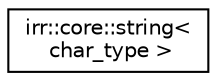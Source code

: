 digraph "Graphical Class Hierarchy"
{
  edge [fontname="Helvetica",fontsize="10",labelfontname="Helvetica",labelfontsize="10"];
  node [fontname="Helvetica",fontsize="10",shape=record];
  rankdir="LR";
  Node1 [label="irr::core::string\<\l char_type \>",height=0.2,width=0.4,color="black", fillcolor="white", style="filled",URL="$classirr_1_1core_1_1string.html"];
}
